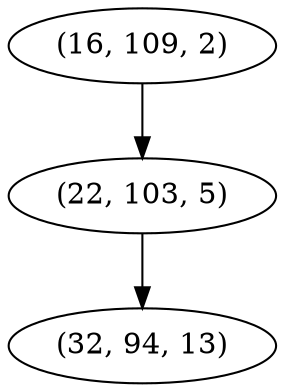 digraph tree {
    "(16, 109, 2)";
    "(22, 103, 5)";
    "(32, 94, 13)";
    "(16, 109, 2)" -> "(22, 103, 5)";
    "(22, 103, 5)" -> "(32, 94, 13)";
}
